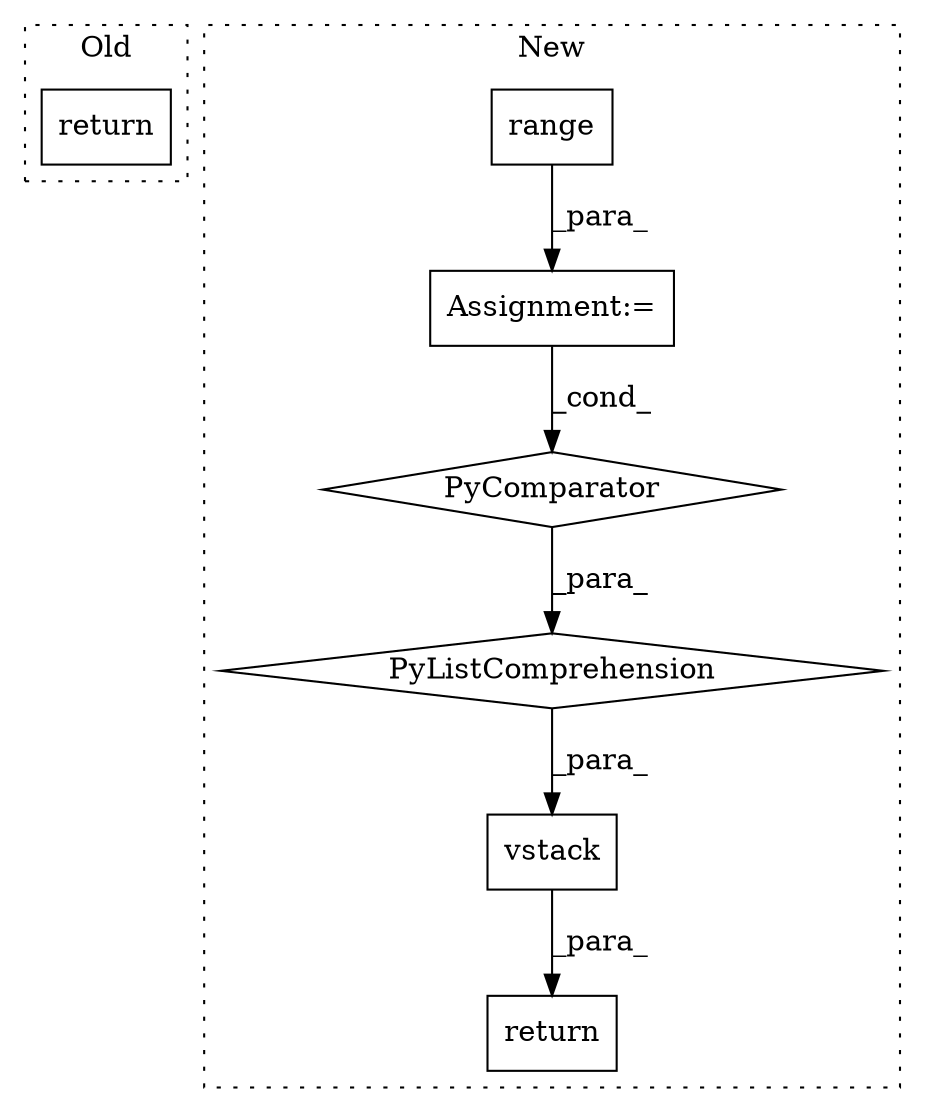 digraph G {
subgraph cluster0 {
1 [label="return" a="41" s="1161" l="7" shape="box"];
label = "Old";
style="dotted";
}
subgraph cluster1 {
2 [label="vstack" a="32" s="977,1159" l="18,-5" shape="box"];
3 [label="return" a="41" s="964" l="7" shape="box"];
4 [label="Assignment:=" a="7" s="1091" l="60" shape="box"];
5 [label="PyComparator" a="113" s="1091" l="60" shape="diamond"];
6 [label="PyListComprehension" a="109" s="995" l="164" shape="diamond"];
7 [label="range" a="32" s="1098,1141" l="6,1" shape="box"];
label = "New";
style="dotted";
}
2 -> 3 [label="_para_"];
4 -> 5 [label="_cond_"];
5 -> 6 [label="_para_"];
6 -> 2 [label="_para_"];
7 -> 4 [label="_para_"];
}